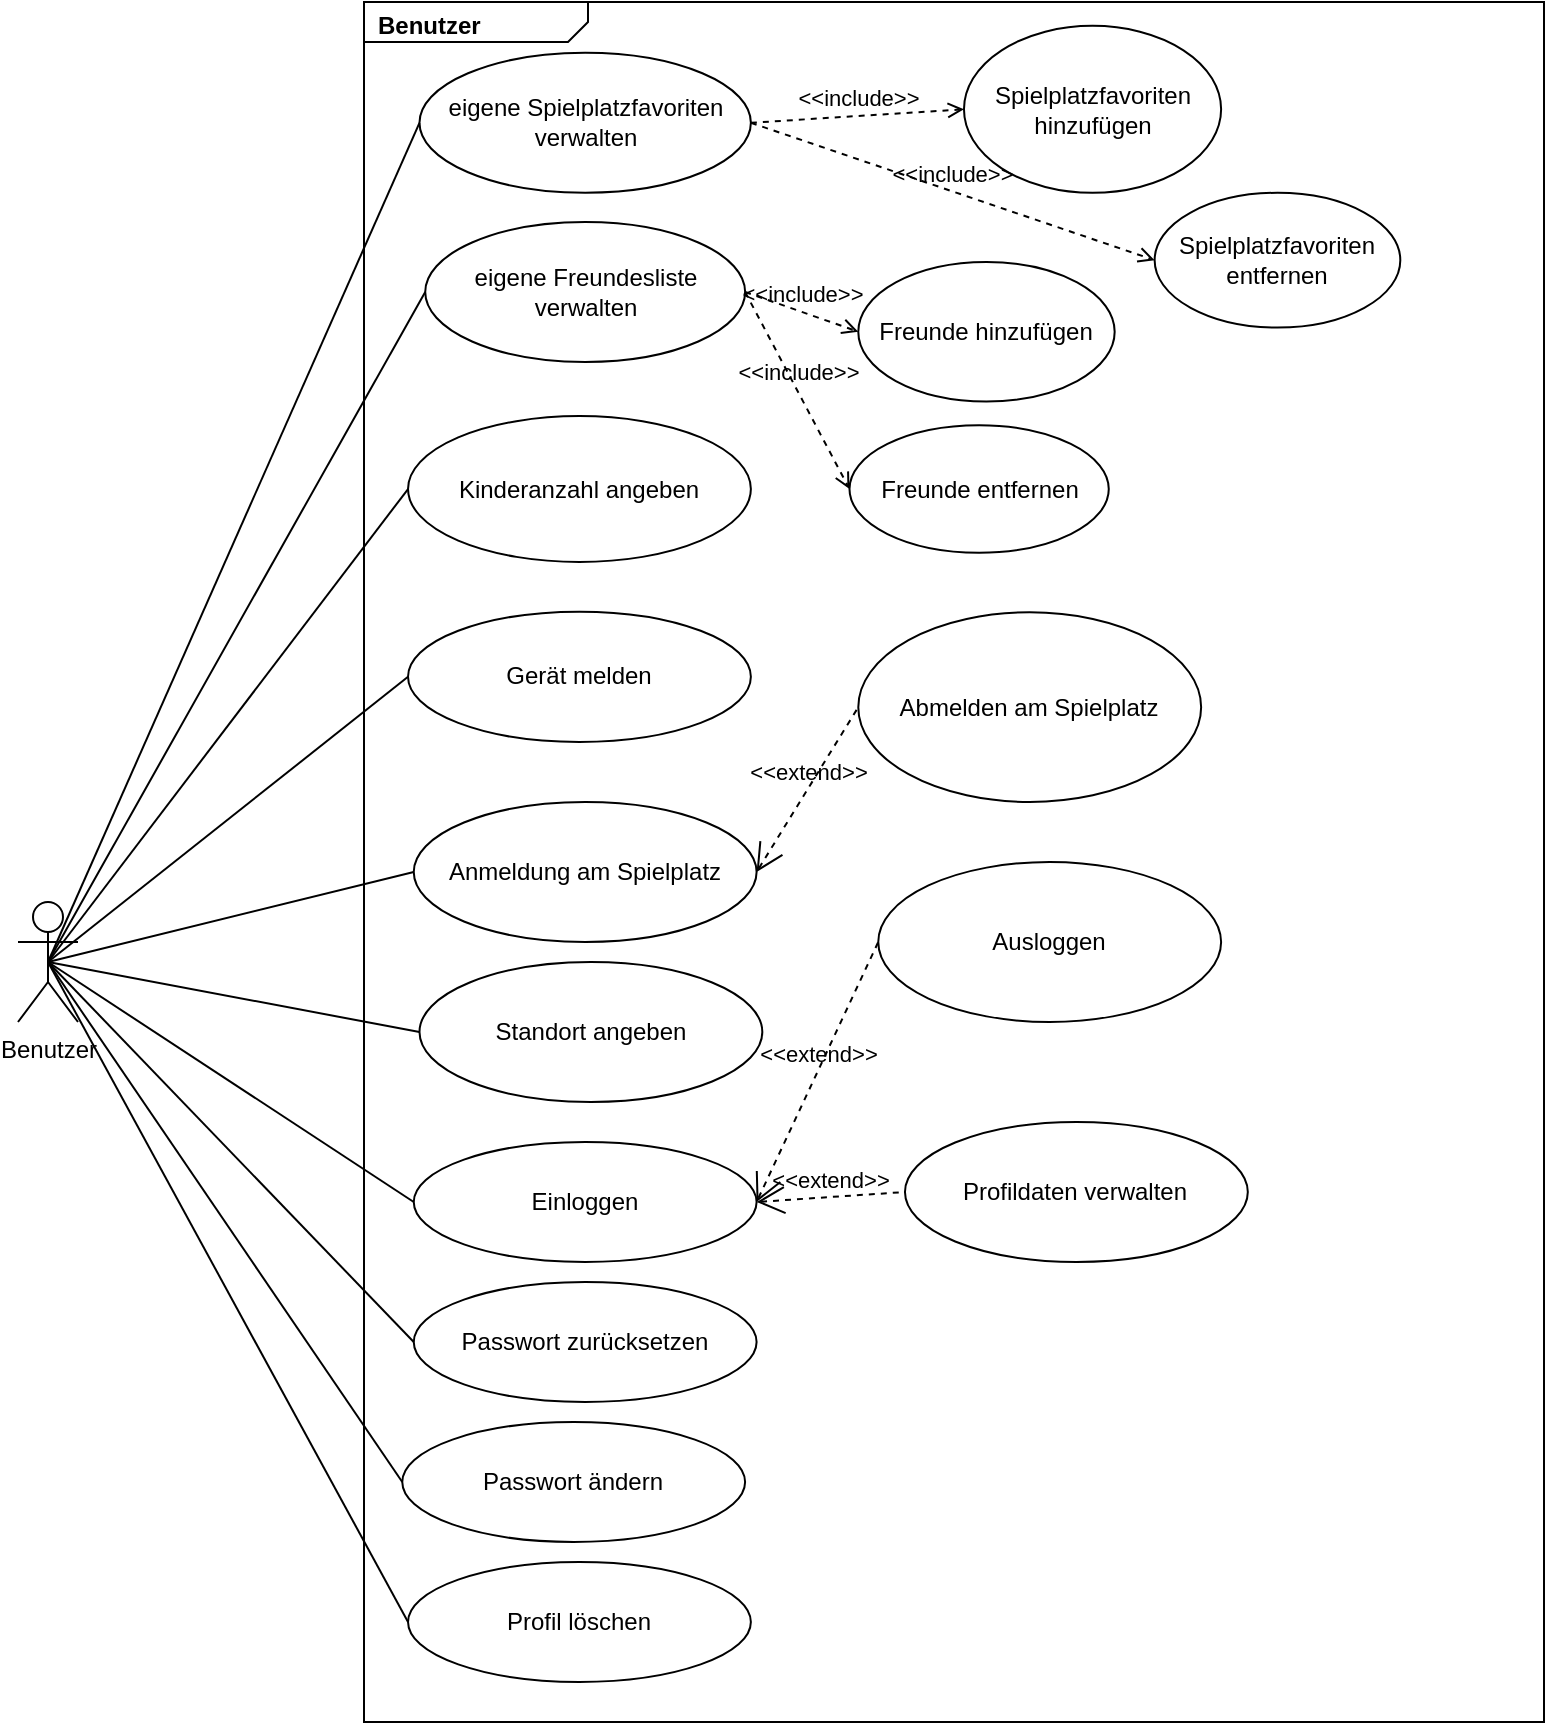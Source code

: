 <mxfile version="14.2.7" type="device"><diagram id="prtHgNgQTEPvFCAcTncT" name="Page-1"><mxGraphModel dx="2488" dy="1906" grid="1" gridSize="10" guides="1" tooltips="1" connect="1" arrows="1" fold="1" page="1" pageScale="1" pageWidth="827" pageHeight="1169" math="0" shadow="0"><root><mxCell id="0"/><mxCell id="1" parent="0"/><mxCell id="VixLHlhIaoW0r1KIGYpV-2" value="Benutzer" style="shape=umlActor;verticalLabelPosition=bottom;verticalAlign=top;html=1;outlineConnect=0;" parent="1" vertex="1"><mxGeometry x="-413" y="410" width="30" height="60" as="geometry"/></mxCell><mxCell id="VixLHlhIaoW0r1KIGYpV-42" value="" style="html=1;shape=mxgraph.sysml.package;labelX=112;whiteSpace=wrap;align=center;" parent="1" vertex="1"><mxGeometry x="-240" y="-40" width="590" height="860" as="geometry"/></mxCell><mxCell id="VixLHlhIaoW0r1KIGYpV-43" value="Benutzer" style="html=1;align=left;verticalAlign=top;labelPosition=left;verticalLabelPosition=top;labelBackgroundColor=none;spacingLeft=5;spacingTop=-2;fontStyle=1;" parent="VixLHlhIaoW0r1KIGYpV-42" connectable="0" vertex="1"><mxGeometry as="geometry"/></mxCell><mxCell id="VixLHlhIaoW0r1KIGYpV-44" value="eigene Spielplatzfavoriten verwalten" style="ellipse;whiteSpace=wrap;html=1;" parent="VixLHlhIaoW0r1KIGYpV-42" vertex="1"><mxGeometry x="27.742" y="25.39" width="165.695" height="70" as="geometry"/></mxCell><mxCell id="VixLHlhIaoW0r1KIGYpV-45" value="Spielplatzfavoriten entfernen" style="ellipse;whiteSpace=wrap;html=1;" parent="VixLHlhIaoW0r1KIGYpV-42" vertex="1"><mxGeometry x="395.32" y="95.394" width="122.836" height="67.393" as="geometry"/></mxCell><mxCell id="VixLHlhIaoW0r1KIGYpV-46" value="eigene Freundesliste verwalten" style="ellipse;whiteSpace=wrap;html=1;" parent="VixLHlhIaoW0r1KIGYpV-42" vertex="1"><mxGeometry x="30.613" y="110" width="159.953" height="70" as="geometry"/></mxCell><mxCell id="VixLHlhIaoW0r1KIGYpV-47" value="Spielplatzfavoriten hinzufügen" style="ellipse;whiteSpace=wrap;html=1;" parent="VixLHlhIaoW0r1KIGYpV-42" vertex="1"><mxGeometry x="299.993" y="11.924" width="128.568" height="83.466" as="geometry"/></mxCell><mxCell id="VixLHlhIaoW0r1KIGYpV-48" value="&amp;lt;&amp;lt;include&amp;gt;&amp;gt;" style="edgeStyle=none;html=1;endArrow=open;verticalAlign=bottom;dashed=1;labelBackgroundColor=none;exitX=1;exitY=0.5;exitDx=0;exitDy=0;entryX=0;entryY=0.5;entryDx=0;entryDy=0;" parent="VixLHlhIaoW0r1KIGYpV-42" source="VixLHlhIaoW0r1KIGYpV-44" target="VixLHlhIaoW0r1KIGYpV-47" edge="1"><mxGeometry width="160" relative="1" as="geometry"><mxPoint x="192.853" y="528.792" as="sourcePoint"/><mxPoint x="364.277" y="528.792" as="targetPoint"/></mxGeometry></mxCell><mxCell id="VixLHlhIaoW0r1KIGYpV-49" value="&amp;lt;&amp;lt;include&amp;gt;&amp;gt;" style="edgeStyle=none;html=1;endArrow=open;verticalAlign=bottom;dashed=1;labelBackgroundColor=none;exitX=1;exitY=0.5;exitDx=0;exitDy=0;entryX=0;entryY=0.5;entryDx=0;entryDy=0;" parent="VixLHlhIaoW0r1KIGYpV-42" source="VixLHlhIaoW0r1KIGYpV-44" target="VixLHlhIaoW0r1KIGYpV-45" edge="1"><mxGeometry width="160" relative="1" as="geometry"><mxPoint x="202.806" y="140.28" as="sourcePoint"/><mxPoint x="286.445" y="197.389" as="targetPoint"/></mxGeometry></mxCell><mxCell id="VixLHlhIaoW0r1KIGYpV-50" value="Freunde hinzufügen" style="ellipse;whiteSpace=wrap;html=1;" parent="VixLHlhIaoW0r1KIGYpV-42" vertex="1"><mxGeometry x="247.145" y="129.996" width="128.193" height="69.73" as="geometry"/></mxCell><mxCell id="VixLHlhIaoW0r1KIGYpV-51" value="Freunde entfernen" style="ellipse;whiteSpace=wrap;html=1;" parent="VixLHlhIaoW0r1KIGYpV-42" vertex="1"><mxGeometry x="242.744" y="211.624" width="129.64" height="63.768" as="geometry"/></mxCell><mxCell id="VixLHlhIaoW0r1KIGYpV-52" value="&amp;lt;&amp;lt;include&amp;gt;&amp;gt;" style="edgeStyle=none;html=1;endArrow=open;verticalAlign=bottom;dashed=1;labelBackgroundColor=none;exitX=1;exitY=0.5;exitDx=0;exitDy=0;entryX=0;entryY=0.5;entryDx=0;entryDy=0;" parent="VixLHlhIaoW0r1KIGYpV-42" source="VixLHlhIaoW0r1KIGYpV-46" target="VixLHlhIaoW0r1KIGYpV-50" edge="1"><mxGeometry width="160" relative="1" as="geometry"><mxPoint x="202.806" y="140.28" as="sourcePoint"/><mxPoint x="329.269" y="211.517" as="targetPoint"/></mxGeometry></mxCell><mxCell id="VixLHlhIaoW0r1KIGYpV-53" value="&amp;lt;&amp;lt;include&amp;gt;&amp;gt;" style="edgeStyle=none;html=1;endArrow=open;verticalAlign=bottom;dashed=1;labelBackgroundColor=none;exitX=1;exitY=0.5;exitDx=0;exitDy=0;entryX=0;entryY=0.5;entryDx=0;entryDy=0;" parent="VixLHlhIaoW0r1KIGYpV-42" source="VixLHlhIaoW0r1KIGYpV-46" target="VixLHlhIaoW0r1KIGYpV-51" edge="1"><mxGeometry width="160" relative="1" as="geometry"><mxPoint x="202.806" y="361.341" as="sourcePoint"/><mxPoint x="252.165" y="423.033" as="targetPoint"/></mxGeometry></mxCell><mxCell id="VixLHlhIaoW0r1KIGYpV-54" value="Kinderanzahl angeben" style="ellipse;whiteSpace=wrap;html=1;" parent="VixLHlhIaoW0r1KIGYpV-42" vertex="1"><mxGeometry x="22.013" y="207.02" width="171.424" height="72.98" as="geometry"/></mxCell><mxCell id="VixLHlhIaoW0r1KIGYpV-59" value="Standort angeben" style="ellipse;whiteSpace=wrap;html=1;" parent="VixLHlhIaoW0r1KIGYpV-42" vertex="1"><mxGeometry x="27.742" y="480" width="171.424" height="70" as="geometry"/></mxCell><mxCell id="VixLHlhIaoW0r1KIGYpV-60" value="Gerät melden" style="ellipse;whiteSpace=wrap;html=1;" parent="VixLHlhIaoW0r1KIGYpV-42" vertex="1"><mxGeometry x="22.013" y="304.83" width="171.424" height="65.17" as="geometry"/></mxCell><mxCell id="VixLHlhIaoW0r1KIGYpV-74" value="Anmeldung am Spielplatz" style="ellipse;whiteSpace=wrap;html=1;" parent="VixLHlhIaoW0r1KIGYpV-42" vertex="1"><mxGeometry x="24.878" y="400" width="171.424" height="70" as="geometry"/></mxCell><mxCell id="VixLHlhIaoW0r1KIGYpV-75" value="Abmelden am Spielplatz" style="ellipse;whiteSpace=wrap;html=1;" parent="VixLHlhIaoW0r1KIGYpV-42" vertex="1"><mxGeometry x="247.148" y="305.137" width="171.424" height="94.865" as="geometry"/></mxCell><mxCell id="VixLHlhIaoW0r1KIGYpV-77" value="&amp;lt;&amp;lt;extend&amp;gt;&amp;gt;" style="edgeStyle=none;html=1;startArrow=open;endArrow=none;startSize=12;verticalAlign=bottom;dashed=1;labelBackgroundColor=none;entryX=0;entryY=0.5;entryDx=0;entryDy=0;exitX=1;exitY=0.5;exitDx=0;exitDy=0;" parent="VixLHlhIaoW0r1KIGYpV-42" source="VixLHlhIaoW0r1KIGYpV-74" target="VixLHlhIaoW0r1KIGYpV-75" edge="1"><mxGeometry width="160" relative="1" as="geometry"><mxPoint x="175.748" y="513.896" as="sourcePoint"/><mxPoint x="341.157" y="513.896" as="targetPoint"/></mxGeometry></mxCell><mxCell id="VixLHlhIaoW0r1KIGYpV-78" value="Einloggen" style="ellipse;whiteSpace=wrap;html=1;" parent="VixLHlhIaoW0r1KIGYpV-42" vertex="1"><mxGeometry x="24.878" y="570" width="171.424" height="60" as="geometry"/></mxCell><mxCell id="VixLHlhIaoW0r1KIGYpV-80" value="Ausloggen" style="ellipse;whiteSpace=wrap;html=1;" parent="VixLHlhIaoW0r1KIGYpV-42" vertex="1"><mxGeometry x="257.132" y="430" width="171.424" height="80" as="geometry"/></mxCell><mxCell id="VixLHlhIaoW0r1KIGYpV-81" value="&amp;lt;&amp;lt;extend&amp;gt;&amp;gt;" style="edgeStyle=none;html=1;startArrow=open;endArrow=none;startSize=12;verticalAlign=bottom;dashed=1;labelBackgroundColor=none;entryX=0;entryY=0.5;entryDx=0;entryDy=0;exitX=1;exitY=0.5;exitDx=0;exitDy=0;" parent="VixLHlhIaoW0r1KIGYpV-42" source="VixLHlhIaoW0r1KIGYpV-78" target="VixLHlhIaoW0r1KIGYpV-80" edge="1"><mxGeometry width="160" relative="1" as="geometry"><mxPoint x="227.712" y="595.589" as="sourcePoint"/><mxPoint x="279.104" y="458.55" as="targetPoint"/></mxGeometry></mxCell><mxCell id="VixLHlhIaoW0r1KIGYpV-82" value="Passwort zurücksetzen" style="ellipse;whiteSpace=wrap;html=1;" parent="VixLHlhIaoW0r1KIGYpV-42" vertex="1"><mxGeometry x="24.878" y="640" width="171.424" height="60" as="geometry"/></mxCell><mxCell id="VixLHlhIaoW0r1KIGYpV-84" value="Passwort ändern" style="ellipse;whiteSpace=wrap;html=1;" parent="VixLHlhIaoW0r1KIGYpV-42" vertex="1"><mxGeometry x="19.135" y="710" width="171.424" height="60" as="geometry"/></mxCell><mxCell id="VixLHlhIaoW0r1KIGYpV-86" value="Profil löschen" style="ellipse;whiteSpace=wrap;html=1;" parent="VixLHlhIaoW0r1KIGYpV-42" vertex="1"><mxGeometry x="22.013" y="780" width="171.424" height="60" as="geometry"/></mxCell><mxCell id="VixLHlhIaoW0r1KIGYpV-85" value="Profildaten verwalten" style="ellipse;whiteSpace=wrap;html=1;" parent="VixLHlhIaoW0r1KIGYpV-42" vertex="1"><mxGeometry x="270.483" y="560" width="171.424" height="70" as="geometry"/></mxCell><mxCell id="VixLHlhIaoW0r1KIGYpV-87" value="&amp;lt;&amp;lt;extend&amp;gt;&amp;gt;" style="edgeStyle=none;html=1;startArrow=open;endArrow=none;startSize=12;verticalAlign=bottom;dashed=1;labelBackgroundColor=none;entryX=0;entryY=0.5;entryDx=0;entryDy=0;exitX=1;exitY=0.5;exitDx=0;exitDy=0;" parent="VixLHlhIaoW0r1KIGYpV-42" source="VixLHlhIaoW0r1KIGYpV-78" target="VixLHlhIaoW0r1KIGYpV-85" edge="1"><mxGeometry width="160" relative="1" as="geometry"><mxPoint x="203.237" y="610" as="sourcePoint"/><mxPoint x="264.068" y="480" as="targetPoint"/></mxGeometry></mxCell><mxCell id="VixLHlhIaoW0r1KIGYpV-61" value="" style="edgeStyle=none;html=1;endArrow=none;verticalAlign=bottom;exitX=0.5;exitY=0.5;exitDx=0;exitDy=0;exitPerimeter=0;entryX=0;entryY=0.5;entryDx=0;entryDy=0;" parent="1" source="VixLHlhIaoW0r1KIGYpV-2" target="VixLHlhIaoW0r1KIGYpV-44" edge="1"><mxGeometry width="160" relative="1" as="geometry"><mxPoint x="250" y="280" as="sourcePoint"/><mxPoint x="410" y="280" as="targetPoint"/></mxGeometry></mxCell><mxCell id="VixLHlhIaoW0r1KIGYpV-62" value="" style="edgeStyle=none;html=1;endArrow=none;verticalAlign=bottom;exitX=0.5;exitY=0.5;exitDx=0;exitDy=0;exitPerimeter=0;entryX=0;entryY=0.5;entryDx=0;entryDy=0;" parent="1" source="VixLHlhIaoW0r1KIGYpV-2" target="VixLHlhIaoW0r1KIGYpV-46" edge="1"><mxGeometry width="160" relative="1" as="geometry"><mxPoint x="35" y="220" as="sourcePoint"/><mxPoint x="120.0" y="85.175" as="targetPoint"/></mxGeometry></mxCell><mxCell id="VixLHlhIaoW0r1KIGYpV-63" value="" style="edgeStyle=none;html=1;endArrow=none;verticalAlign=bottom;exitX=0.5;exitY=0.5;exitDx=0;exitDy=0;exitPerimeter=0;entryX=0;entryY=0.5;entryDx=0;entryDy=0;" parent="1" source="VixLHlhIaoW0r1KIGYpV-2" target="VixLHlhIaoW0r1KIGYpV-54" edge="1"><mxGeometry width="160" relative="1" as="geometry"><mxPoint x="35" y="220" as="sourcePoint"/><mxPoint x="125.36" y="161.915" as="targetPoint"/></mxGeometry></mxCell><mxCell id="VixLHlhIaoW0r1KIGYpV-64" value="" style="edgeStyle=none;html=1;endArrow=none;verticalAlign=bottom;entryX=0;entryY=0.5;entryDx=0;entryDy=0;exitX=0.5;exitY=0.5;exitDx=0;exitDy=0;exitPerimeter=0;" parent="1" source="VixLHlhIaoW0r1KIGYpV-2" target="VixLHlhIaoW0r1KIGYpV-59" edge="1"><mxGeometry width="160" relative="1" as="geometry"><mxPoint x="45" y="230" as="sourcePoint"/><mxPoint x="135.36" y="171.915" as="targetPoint"/></mxGeometry></mxCell><mxCell id="VixLHlhIaoW0r1KIGYpV-65" value="" style="edgeStyle=none;html=1;endArrow=none;verticalAlign=bottom;exitX=0.5;exitY=0.5;exitDx=0;exitDy=0;exitPerimeter=0;entryX=0;entryY=0.5;entryDx=0;entryDy=0;" parent="1" source="VixLHlhIaoW0r1KIGYpV-2" target="VixLHlhIaoW0r1KIGYpV-60" edge="1"><mxGeometry width="160" relative="1" as="geometry"><mxPoint x="55" y="240" as="sourcePoint"/><mxPoint x="145.36" y="181.915" as="targetPoint"/></mxGeometry></mxCell><mxCell id="VixLHlhIaoW0r1KIGYpV-76" value="" style="edgeStyle=none;html=1;endArrow=none;verticalAlign=bottom;entryX=0;entryY=0.5;entryDx=0;entryDy=0;exitX=0.5;exitY=0.5;exitDx=0;exitDy=0;exitPerimeter=0;" parent="1" source="VixLHlhIaoW0r1KIGYpV-2" target="VixLHlhIaoW0r1KIGYpV-74" edge="1"><mxGeometry width="160" relative="1" as="geometry"><mxPoint x="10" y="330" as="sourcePoint"/><mxPoint x="137.226" y="531.535" as="targetPoint"/></mxGeometry></mxCell><mxCell id="VixLHlhIaoW0r1KIGYpV-79" value="" style="edgeStyle=none;html=1;endArrow=none;verticalAlign=bottom;entryX=0;entryY=0.5;entryDx=0;entryDy=0;exitX=0.5;exitY=0.5;exitDx=0;exitDy=0;exitPerimeter=0;" parent="1" source="VixLHlhIaoW0r1KIGYpV-2" target="VixLHlhIaoW0r1KIGYpV-78" edge="1"><mxGeometry width="160" relative="1" as="geometry"><mxPoint x="20" y="340" as="sourcePoint"/><mxPoint x="134.446" y="541.535" as="targetPoint"/></mxGeometry></mxCell><mxCell id="VixLHlhIaoW0r1KIGYpV-83" value="" style="edgeStyle=none;html=1;endArrow=none;verticalAlign=bottom;entryX=0;entryY=0.5;entryDx=0;entryDy=0;exitX=0.5;exitY=0.5;exitDx=0;exitDy=0;exitPerimeter=0;" parent="1" source="VixLHlhIaoW0r1KIGYpV-2" target="VixLHlhIaoW0r1KIGYpV-82" edge="1"><mxGeometry width="160" relative="1" as="geometry"><mxPoint x="20" y="490" as="sourcePoint"/><mxPoint x="134.446" y="636.535" as="targetPoint"/></mxGeometry></mxCell><mxCell id="6BPqZXlmLjS1DBqf8H1Q-1" value="" style="edgeStyle=none;html=1;endArrow=none;verticalAlign=bottom;entryX=0;entryY=0.5;entryDx=0;entryDy=0;exitX=0.5;exitY=0.5;exitDx=0;exitDy=0;exitPerimeter=0;" edge="1" parent="1" source="VixLHlhIaoW0r1KIGYpV-2" target="VixLHlhIaoW0r1KIGYpV-84"><mxGeometry width="160" relative="1" as="geometry"><mxPoint x="-380" y="500" as="sourcePoint"/><mxPoint x="-205.122" y="640" as="targetPoint"/></mxGeometry></mxCell><mxCell id="6BPqZXlmLjS1DBqf8H1Q-2" value="" style="edgeStyle=none;html=1;endArrow=none;verticalAlign=bottom;entryX=0;entryY=0.5;entryDx=0;entryDy=0;exitX=0.5;exitY=0.5;exitDx=0;exitDy=0;exitPerimeter=0;" edge="1" parent="1" source="VixLHlhIaoW0r1KIGYpV-2" target="VixLHlhIaoW0r1KIGYpV-86"><mxGeometry width="160" relative="1" as="geometry"><mxPoint x="-370" y="510" as="sourcePoint"/><mxPoint x="-210.865" y="710" as="targetPoint"/></mxGeometry></mxCell></root></mxGraphModel></diagram></mxfile>